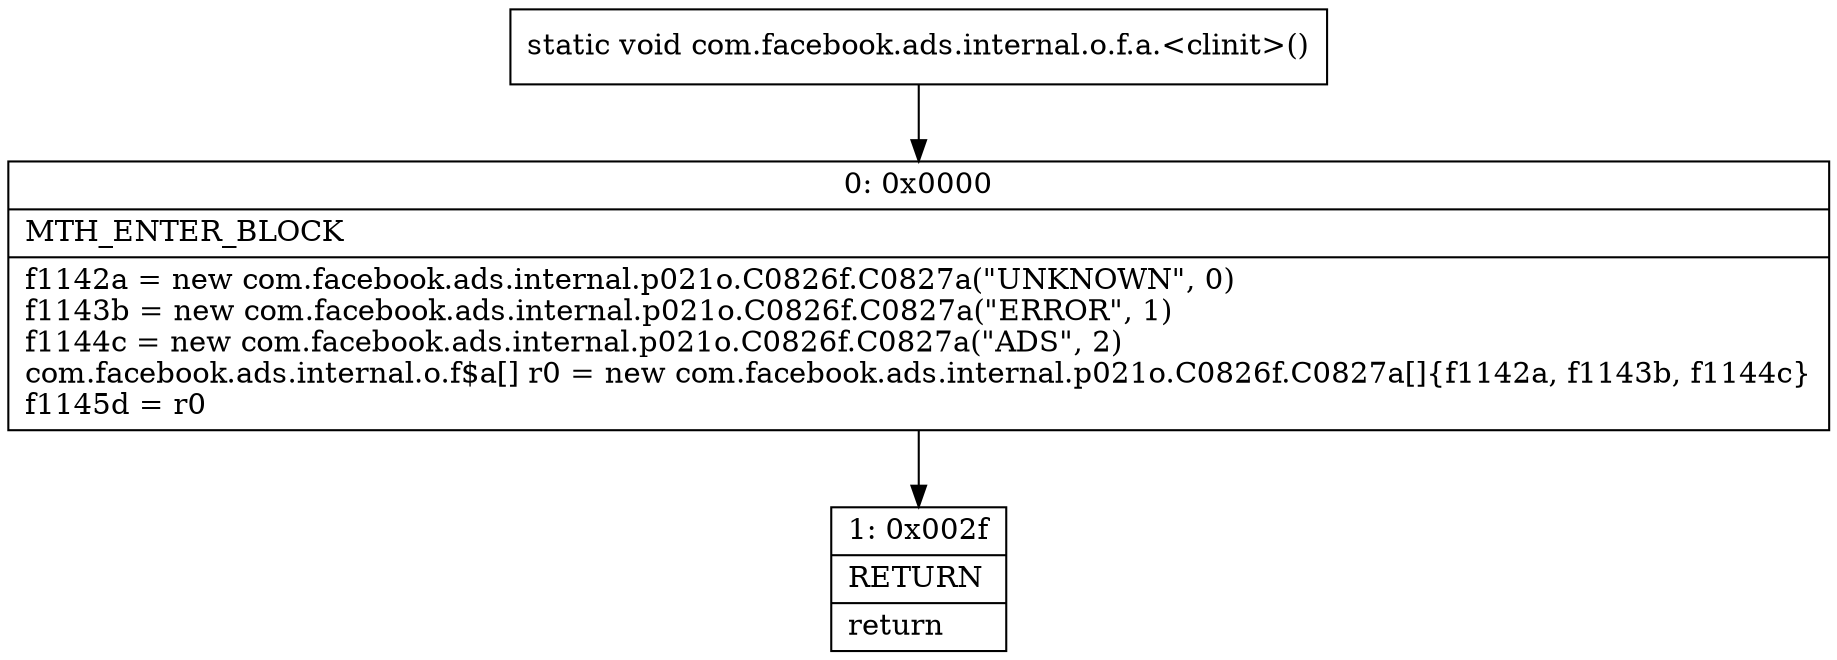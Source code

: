 digraph "CFG forcom.facebook.ads.internal.o.f.a.\<clinit\>()V" {
Node_0 [shape=record,label="{0\:\ 0x0000|MTH_ENTER_BLOCK\l|f1142a = new com.facebook.ads.internal.p021o.C0826f.C0827a(\"UNKNOWN\", 0)\lf1143b = new com.facebook.ads.internal.p021o.C0826f.C0827a(\"ERROR\", 1)\lf1144c = new com.facebook.ads.internal.p021o.C0826f.C0827a(\"ADS\", 2)\lcom.facebook.ads.internal.o.f$a[] r0 = new com.facebook.ads.internal.p021o.C0826f.C0827a[]\{f1142a, f1143b, f1144c\}\lf1145d = r0\l}"];
Node_1 [shape=record,label="{1\:\ 0x002f|RETURN\l|return\l}"];
MethodNode[shape=record,label="{static void com.facebook.ads.internal.o.f.a.\<clinit\>() }"];
MethodNode -> Node_0;
Node_0 -> Node_1;
}

